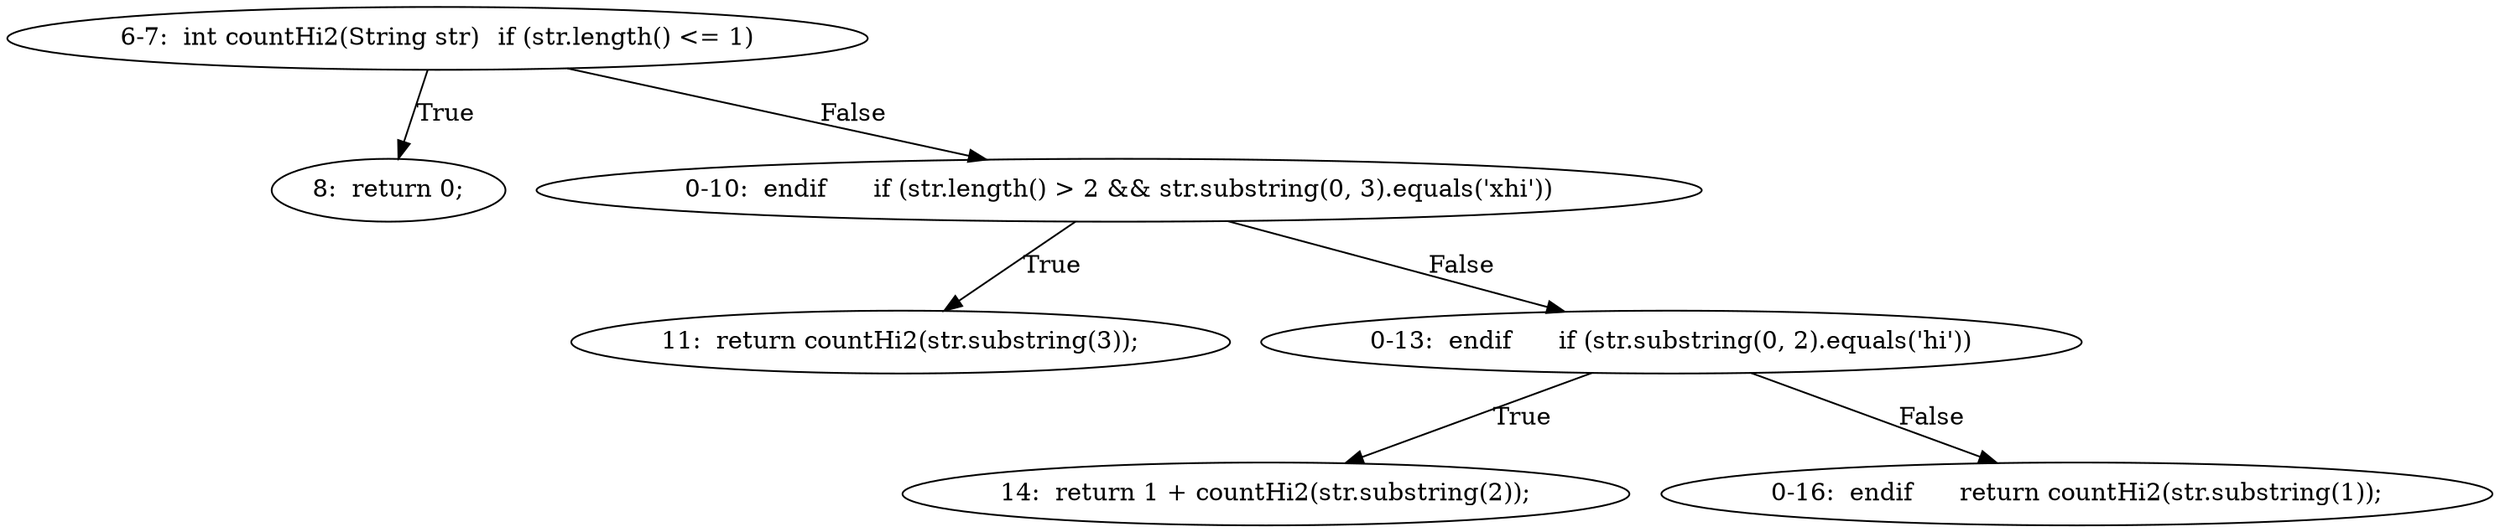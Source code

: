 digraph result_test { 
// graph-vertices
  a1  [label="6-7:  int countHi2(String str)	if (str.length() <= 1)"]; 
  2  [label="8:  return 0;"]; 
  a2  [label="0-10:  endif	if (str.length() > 2 && str.substring(0, 3).equals('xhi'))"]; 
  5  [label="11:  return countHi2(str.substring(3));"]; 
  a3  [label="0-13:  endif	if (str.substring(0, 2).equals('hi'))"]; 
  8  [label="14:  return 1 + countHi2(str.substring(2));"]; 
  a4  [label="0-16:  endif	return countHi2(str.substring(1));"]; 
// graph-edges
  a1 -> 2  [label="True"]; 
  a1 -> a2  [label="False"]; 
  a2 -> 5  [label="True"]; 
  a2 -> a3  [label="False"]; 
  a3 -> 8  [label="True"]; 
  a3 -> a4  [label="False"]; 
}